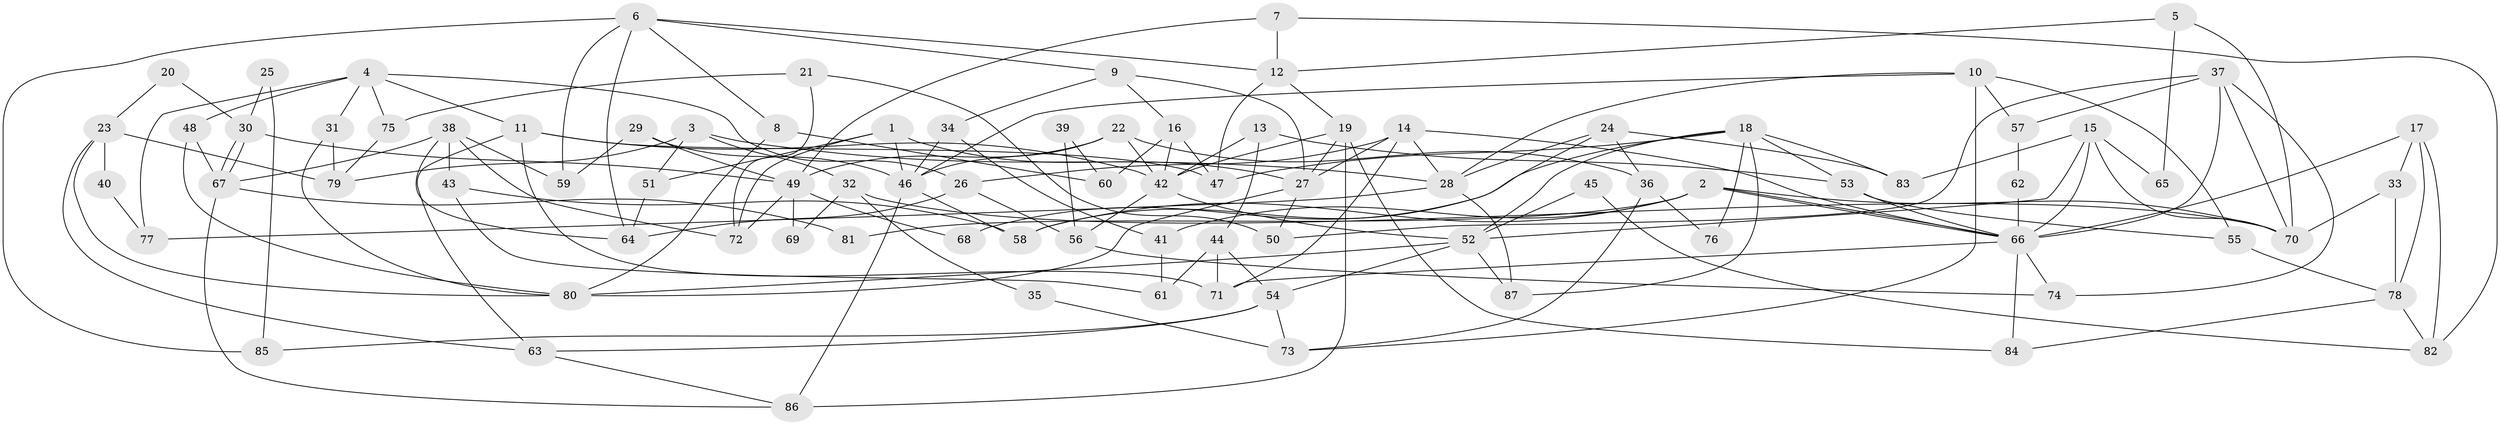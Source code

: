 // coarse degree distribution, {8: 0.09615384615384616, 5: 0.21153846153846154, 6: 0.1346153846153846, 3: 0.21153846153846154, 4: 0.1346153846153846, 7: 0.09615384615384616, 12: 0.019230769230769232, 2: 0.057692307692307696, 9: 0.019230769230769232, 10: 0.019230769230769232}
// Generated by graph-tools (version 1.1) at 2025/24/03/03/25 07:24:00]
// undirected, 87 vertices, 174 edges
graph export_dot {
graph [start="1"]
  node [color=gray90,style=filled];
  1;
  2;
  3;
  4;
  5;
  6;
  7;
  8;
  9;
  10;
  11;
  12;
  13;
  14;
  15;
  16;
  17;
  18;
  19;
  20;
  21;
  22;
  23;
  24;
  25;
  26;
  27;
  28;
  29;
  30;
  31;
  32;
  33;
  34;
  35;
  36;
  37;
  38;
  39;
  40;
  41;
  42;
  43;
  44;
  45;
  46;
  47;
  48;
  49;
  50;
  51;
  52;
  53;
  54;
  55;
  56;
  57;
  58;
  59;
  60;
  61;
  62;
  63;
  64;
  65;
  66;
  67;
  68;
  69;
  70;
  71;
  72;
  73;
  74;
  75;
  76;
  77;
  78;
  79;
  80;
  81;
  82;
  83;
  84;
  85;
  86;
  87;
  1 -- 27;
  1 -- 72;
  1 -- 46;
  1 -- 51;
  2 -- 66;
  2 -- 66;
  2 -- 70;
  2 -- 41;
  2 -- 58;
  2 -- 81;
  3 -- 79;
  3 -- 28;
  3 -- 32;
  3 -- 51;
  4 -- 48;
  4 -- 11;
  4 -- 26;
  4 -- 31;
  4 -- 75;
  4 -- 77;
  5 -- 70;
  5 -- 12;
  5 -- 65;
  6 -- 64;
  6 -- 9;
  6 -- 8;
  6 -- 12;
  6 -- 59;
  6 -- 85;
  7 -- 49;
  7 -- 12;
  7 -- 82;
  8 -- 80;
  8 -- 60;
  9 -- 16;
  9 -- 27;
  9 -- 34;
  10 -- 28;
  10 -- 46;
  10 -- 55;
  10 -- 57;
  10 -- 73;
  11 -- 71;
  11 -- 63;
  11 -- 42;
  11 -- 47;
  12 -- 19;
  12 -- 47;
  13 -- 53;
  13 -- 44;
  13 -- 42;
  14 -- 66;
  14 -- 26;
  14 -- 27;
  14 -- 28;
  14 -- 71;
  15 -- 66;
  15 -- 52;
  15 -- 65;
  15 -- 70;
  15 -- 83;
  16 -- 42;
  16 -- 47;
  16 -- 60;
  17 -- 78;
  17 -- 82;
  17 -- 33;
  17 -- 66;
  18 -- 83;
  18 -- 47;
  18 -- 52;
  18 -- 53;
  18 -- 68;
  18 -- 76;
  18 -- 87;
  19 -- 27;
  19 -- 42;
  19 -- 84;
  19 -- 86;
  20 -- 30;
  20 -- 23;
  21 -- 72;
  21 -- 50;
  21 -- 75;
  22 -- 42;
  22 -- 36;
  22 -- 46;
  22 -- 49;
  23 -- 80;
  23 -- 63;
  23 -- 40;
  23 -- 79;
  24 -- 28;
  24 -- 58;
  24 -- 36;
  24 -- 83;
  25 -- 30;
  25 -- 85;
  26 -- 56;
  26 -- 64;
  27 -- 80;
  27 -- 50;
  28 -- 87;
  28 -- 77;
  29 -- 59;
  29 -- 46;
  29 -- 49;
  30 -- 67;
  30 -- 67;
  30 -- 49;
  31 -- 79;
  31 -- 80;
  32 -- 70;
  32 -- 35;
  32 -- 69;
  33 -- 78;
  33 -- 70;
  34 -- 46;
  34 -- 41;
  35 -- 73;
  36 -- 73;
  36 -- 76;
  37 -- 70;
  37 -- 66;
  37 -- 50;
  37 -- 57;
  37 -- 74;
  38 -- 64;
  38 -- 67;
  38 -- 43;
  38 -- 59;
  38 -- 72;
  39 -- 60;
  39 -- 56;
  40 -- 77;
  41 -- 61;
  42 -- 52;
  42 -- 56;
  43 -- 58;
  43 -- 61;
  44 -- 61;
  44 -- 71;
  44 -- 54;
  45 -- 82;
  45 -- 52;
  46 -- 58;
  46 -- 86;
  48 -- 67;
  48 -- 80;
  49 -- 68;
  49 -- 69;
  49 -- 72;
  51 -- 64;
  52 -- 54;
  52 -- 80;
  52 -- 87;
  53 -- 66;
  53 -- 55;
  54 -- 63;
  54 -- 73;
  54 -- 85;
  55 -- 78;
  56 -- 74;
  57 -- 62;
  62 -- 66;
  63 -- 86;
  66 -- 71;
  66 -- 74;
  66 -- 84;
  67 -- 86;
  67 -- 81;
  75 -- 79;
  78 -- 84;
  78 -- 82;
}
